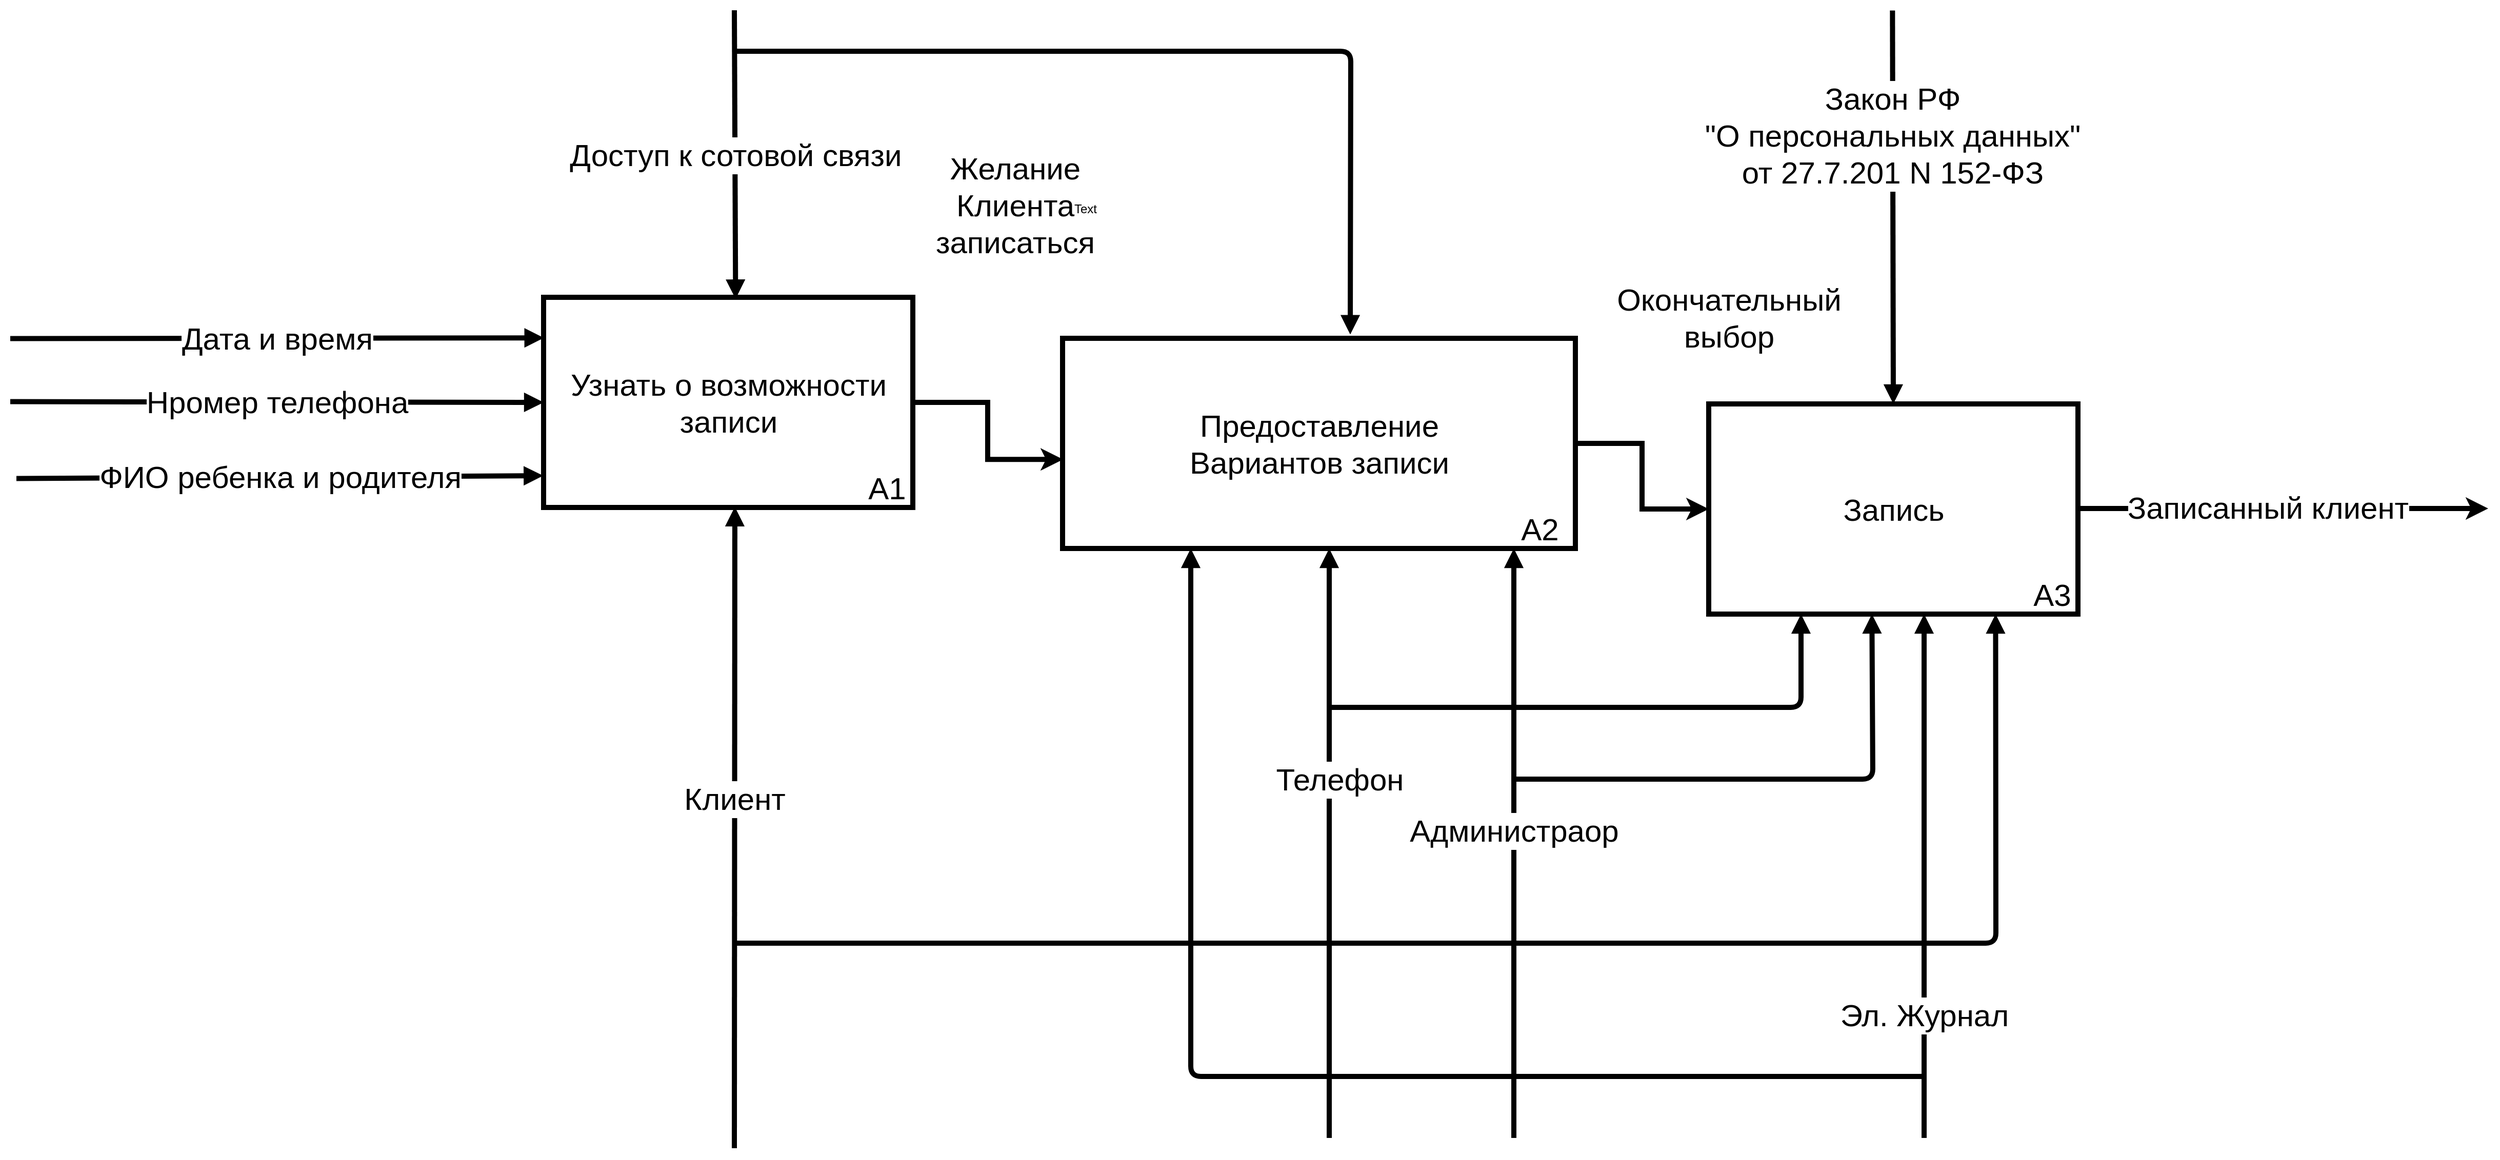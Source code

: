 <mxfile version="13.1.3" type="github"><diagram id="umUKt08_b0THqYxB4QMx" name="Page-1"><mxGraphModel dx="1021" dy="3112" grid="1" gridSize="10" guides="1" tooltips="1" connect="1" arrows="1" fold="1" page="1" pageScale="1" pageWidth="827" pageHeight="1169" math="0" shadow="0"><root><mxCell id="0"/><mxCell id="1" parent="0"/><mxCell id="4Of8lciSdiPJmf7sZ0PA-31" value="" style="endArrow=block;endFill=1;endSize=6;html=1;strokeWidth=5;entryX=0.25;entryY=1;entryDx=0;entryDy=0;" edge="1" parent="1" target="4Of8lciSdiPJmf7sZ0PA-46"><mxGeometry width="100" relative="1" as="geometry"><mxPoint x="3000" y="1240" as="sourcePoint"/><mxPoint x="2310" y="880" as="targetPoint"/><Array as="points"><mxPoint x="2285" y="1240"/></Array></mxGeometry></mxCell><mxCell id="4Of8lciSdiPJmf7sZ0PA-36" value="" style="group" vertex="1" connectable="0" parent="1"><mxGeometry x="1654" y="480" width="360" height="205" as="geometry"/></mxCell><mxCell id="4Of8lciSdiPJmf7sZ0PA-32" value="&lt;div style=&quot;font-size: 30px&quot;&gt;&lt;font style=&quot;font-size: 30px&quot;&gt;Узнать о возможности&lt;/font&gt;&lt;/div&gt;&lt;div style=&quot;font-size: 30px&quot;&gt;&lt;font style=&quot;font-size: 30px&quot;&gt; записи&lt;/font&gt;&lt;/div&gt;" style="html=1;strokeWidth=5;" vertex="1" parent="4Of8lciSdiPJmf7sZ0PA-36"><mxGeometry width="360" height="205.0" as="geometry"/></mxCell><mxCell id="4Of8lciSdiPJmf7sZ0PA-33" value="&lt;br&gt;&lt;font style=&quot;font-size: 30px&quot;&gt;А1&lt;/font&gt;" style="text;html=1;strokeColor=none;fillColor=none;align=center;verticalAlign=middle;whiteSpace=wrap;rounded=0;" vertex="1" parent="4Of8lciSdiPJmf7sZ0PA-36"><mxGeometry x="310" y="153.75" width="50" height="51.25" as="geometry"/></mxCell><mxCell id="4Of8lciSdiPJmf7sZ0PA-37" value="&lt;font style=&quot;font-size: 30px&quot;&gt;&lt;font style=&quot;font-size: 30px&quot;&gt;Дата и время&lt;/font&gt;&lt;br&gt;&lt;/font&gt;" style="endArrow=block;endFill=1;endSize=6;html=1;strokeWidth=5;entryX=0.001;entryY=0.193;entryDx=0;entryDy=0;entryPerimeter=0;" edge="1" parent="1" target="4Of8lciSdiPJmf7sZ0PA-32"><mxGeometry width="100" relative="1" as="geometry"><mxPoint x="1134" y="520.28" as="sourcePoint"/><mxPoint x="1630" y="520" as="targetPoint"/></mxGeometry></mxCell><mxCell id="4Of8lciSdiPJmf7sZ0PA-38" value="&lt;font style=&quot;font-size: 30px&quot;&gt;&lt;font style=&quot;font-size: 30px&quot;&gt;Нромер телефона&lt;/font&gt;&lt;br&gt;&lt;/font&gt;" style="endArrow=block;endFill=1;endSize=6;html=1;strokeWidth=5;entryX=0;entryY=0.5;entryDx=0;entryDy=0;" edge="1" parent="1" target="4Of8lciSdiPJmf7sZ0PA-32"><mxGeometry width="100" relative="1" as="geometry"><mxPoint x="1134" y="581.79" as="sourcePoint"/><mxPoint x="1630" y="582" as="targetPoint"/></mxGeometry></mxCell><mxCell id="4Of8lciSdiPJmf7sZ0PA-39" value="&lt;font style=&quot;font-size: 30px&quot;&gt;&lt;font style=&quot;font-size: 30px&quot;&gt;ФИО ребенка и родителя&lt;/font&gt;&lt;br&gt;&lt;/font&gt;" style="endArrow=block;endFill=1;endSize=6;html=1;strokeWidth=5;entryX=-0.001;entryY=0.849;entryDx=0;entryDy=0;entryPerimeter=0;" edge="1" parent="1" target="4Of8lciSdiPJmf7sZ0PA-32"><mxGeometry width="100" relative="1" as="geometry"><mxPoint x="1140" y="656.72" as="sourcePoint"/><mxPoint x="1620" y="650" as="targetPoint"/></mxGeometry></mxCell><mxCell id="4Of8lciSdiPJmf7sZ0PA-41" value="&lt;font style=&quot;font-size: 30px&quot;&gt;&lt;font style=&quot;font-size: 30px&quot;&gt;Доступ к сотовой связи&lt;/font&gt;&lt;br&gt;&lt;/font&gt;" style="endArrow=block;endFill=1;endSize=6;html=1;strokeWidth=5;entryX=0.52;entryY=0.008;entryDx=0;entryDy=0;entryPerimeter=0;" edge="1" parent="1" target="4Of8lciSdiPJmf7sZ0PA-32"><mxGeometry width="100" relative="1" as="geometry"><mxPoint x="1840" y="200" as="sourcePoint"/><mxPoint x="1840" y="460" as="targetPoint"/></mxGeometry></mxCell><mxCell id="4Of8lciSdiPJmf7sZ0PA-43" value="&lt;font style=&quot;font-size: 20px&quot;&gt;&lt;br&gt;&lt;/font&gt;" style="endArrow=block;endFill=1;endSize=6;html=1;strokeWidth=5;entryX=0.561;entryY=-0.018;entryDx=0;entryDy=0;entryPerimeter=0;" edge="1" parent="1" target="4Of8lciSdiPJmf7sZ0PA-46"><mxGeometry x="-0.222" y="-80" width="100" relative="1" as="geometry"><mxPoint x="1840" y="240" as="sourcePoint"/><mxPoint x="2360" y="470" as="targetPoint"/><Array as="points"><mxPoint x="1920" y="240"/><mxPoint x="2441" y="240"/></Array><mxPoint as="offset"/></mxGeometry></mxCell><mxCell id="4Of8lciSdiPJmf7sZ0PA-44" value="&lt;span style=&quot;font-size: 30px&quot;&gt;Желание Клиента &lt;br&gt;записаться&lt;br&gt;&lt;/span&gt;" style="text;html=1;strokeColor=none;fillColor=none;align=center;verticalAlign=middle;whiteSpace=wrap;rounded=0;" vertex="1" parent="1"><mxGeometry x="2014" y="340" width="200" height="100" as="geometry"/></mxCell><mxCell id="4Of8lciSdiPJmf7sZ0PA-49" value="Text" style="text;html=1;align=center;verticalAlign=middle;resizable=0;points=[];autosize=1;" vertex="1" parent="4Of8lciSdiPJmf7sZ0PA-44"><mxGeometry x="148" y="44" width="40" height="20" as="geometry"/></mxCell><mxCell id="4Of8lciSdiPJmf7sZ0PA-45" value="" style="group" vertex="1" connectable="0" parent="1"><mxGeometry x="2160" y="520" width="500" height="205" as="geometry"/></mxCell><mxCell id="4Of8lciSdiPJmf7sZ0PA-46" value="&lt;font style=&quot;font-size: 30px&quot;&gt;Предоставление&lt;br&gt;Вариантов записи&lt;br&gt;&lt;/font&gt;" style="html=1;strokeWidth=5;" vertex="1" parent="4Of8lciSdiPJmf7sZ0PA-45"><mxGeometry width="500.0" height="205.0" as="geometry"/></mxCell><mxCell id="4Of8lciSdiPJmf7sZ0PA-47" value="&lt;br&gt;&lt;font style=&quot;font-size: 30px&quot;&gt;А2&lt;/font&gt;" style="text;html=1;strokeColor=none;fillColor=none;align=center;verticalAlign=middle;whiteSpace=wrap;rounded=0;" vertex="1" parent="4Of8lciSdiPJmf7sZ0PA-45"><mxGeometry x="430.556" y="153.75" width="69.444" height="51.25" as="geometry"/></mxCell><mxCell id="4Of8lciSdiPJmf7sZ0PA-50" style="edgeStyle=orthogonalEdgeStyle;rounded=0;orthogonalLoop=1;jettySize=auto;html=1;entryX=0.001;entryY=0.576;entryDx=0;entryDy=0;entryPerimeter=0;strokeWidth=5;" edge="1" parent="1" source="4Of8lciSdiPJmf7sZ0PA-32" target="4Of8lciSdiPJmf7sZ0PA-46"><mxGeometry relative="1" as="geometry"/></mxCell><mxCell id="4Of8lciSdiPJmf7sZ0PA-52" value="&lt;font style=&quot;font-size: 30px&quot;&gt;Клиент&lt;/font&gt;" style="endArrow=block;endFill=1;endSize=6;html=1;strokeWidth=5;entryX=0.518;entryY=0.997;entryDx=0;entryDy=0;entryPerimeter=0;" edge="1" parent="1" target="4Of8lciSdiPJmf7sZ0PA-32"><mxGeometry x="0.092" width="100" relative="1" as="geometry"><mxPoint x="1840" y="1310" as="sourcePoint"/><mxPoint x="1840.0" y="690" as="targetPoint"/><mxPoint as="offset"/></mxGeometry></mxCell><mxCell id="4Of8lciSdiPJmf7sZ0PA-53" value="&lt;font style=&quot;font-size: 30px&quot;&gt;Администраор &lt;br&gt;&lt;/font&gt;" style="endArrow=block;endFill=1;endSize=6;html=1;strokeWidth=5;" edge="1" parent="1"><mxGeometry x="0.043" width="100" relative="1" as="geometry"><mxPoint x="2600" y="1300" as="sourcePoint"/><mxPoint x="2600" y="725" as="targetPoint"/><mxPoint as="offset"/></mxGeometry></mxCell><mxCell id="4Of8lciSdiPJmf7sZ0PA-63" value="" style="group" vertex="1" connectable="0" parent="1"><mxGeometry x="2790" y="584" width="360" height="205" as="geometry"/></mxCell><mxCell id="4Of8lciSdiPJmf7sZ0PA-64" value="&lt;div&gt;&lt;font style=&quot;font-size: 30px&quot;&gt;Запись&lt;br&gt;&lt;/font&gt;&lt;/div&gt;" style="html=1;strokeWidth=5;" vertex="1" parent="4Of8lciSdiPJmf7sZ0PA-63"><mxGeometry width="360" height="205.0" as="geometry"/></mxCell><mxCell id="4Of8lciSdiPJmf7sZ0PA-65" value="&lt;br&gt;&lt;font style=&quot;font-size: 30px&quot;&gt;А3&lt;/font&gt;" style="text;html=1;strokeColor=none;fillColor=none;align=center;verticalAlign=middle;whiteSpace=wrap;rounded=0;" vertex="1" parent="4Of8lciSdiPJmf7sZ0PA-63"><mxGeometry x="310" y="153.75" width="50" height="51.25" as="geometry"/></mxCell><mxCell id="4Of8lciSdiPJmf7sZ0PA-66" style="edgeStyle=orthogonalEdgeStyle;rounded=0;orthogonalLoop=1;jettySize=auto;html=1;entryX=0;entryY=0.5;entryDx=0;entryDy=0;strokeWidth=5;" edge="1" parent="1" source="4Of8lciSdiPJmf7sZ0PA-46" target="4Of8lciSdiPJmf7sZ0PA-64"><mxGeometry relative="1" as="geometry"/></mxCell><mxCell id="4Of8lciSdiPJmf7sZ0PA-67" value="&lt;font style=&quot;font-size: 30px&quot;&gt;Телефон &lt;br&gt;&lt;/font&gt;" style="endArrow=block;endFill=1;endSize=6;html=1;strokeWidth=5;" edge="1" parent="1"><mxGeometry x="0.217" y="-10" width="100" relative="1" as="geometry"><mxPoint x="2420" y="1300" as="sourcePoint"/><mxPoint x="2420" y="725.0" as="targetPoint"/><mxPoint as="offset"/></mxGeometry></mxCell><mxCell id="4Of8lciSdiPJmf7sZ0PA-68" value="&lt;font style=&quot;font-size: 30px&quot;&gt;Эл. Журнал &lt;/font&gt;" style="endArrow=block;endFill=1;endSize=6;html=1;strokeWidth=5;" edge="1" parent="1"><mxGeometry x="-0.53" width="100" relative="1" as="geometry"><mxPoint x="3000" y="1300" as="sourcePoint"/><mxPoint x="3000" y="789" as="targetPoint"/><mxPoint as="offset"/></mxGeometry></mxCell><mxCell id="4Of8lciSdiPJmf7sZ0PA-70" value="&lt;font style=&quot;font-size: 30px&quot;&gt;&lt;div&gt;Закон РФ&lt;/div&gt;&lt;div&gt;&quot;О персональных данных&quot;&lt;/div&gt;&lt;div&gt;от 27.7.201 N 152-ФЗ&lt;/div&gt;&lt;/font&gt;" style="endArrow=block;endFill=1;endSize=6;html=1;strokeWidth=5;entryX=0.5;entryY=0;entryDx=0;entryDy=0;" edge="1" parent="1" target="4Of8lciSdiPJmf7sZ0PA-64"><mxGeometry x="-0.368" width="100" relative="1" as="geometry"><mxPoint x="2969.17" y="200.24" as="sourcePoint"/><mxPoint x="2969.61" y="579.76" as="targetPoint"/><mxPoint as="offset"/></mxGeometry></mxCell><mxCell id="4Of8lciSdiPJmf7sZ0PA-71" value="" style="endArrow=block;endFill=1;endSize=6;html=1;strokeWidth=5;entryX=0.777;entryY=1;entryDx=0;entryDy=0;entryPerimeter=0;" edge="1" parent="1" target="4Of8lciSdiPJmf7sZ0PA-64"><mxGeometry x="0.092" width="100" relative="1" as="geometry"><mxPoint x="1840" y="1110" as="sourcePoint"/><mxPoint x="3090" y="830" as="targetPoint"/><mxPoint as="offset"/><Array as="points"><mxPoint x="3070" y="1110"/></Array></mxGeometry></mxCell><mxCell id="4Of8lciSdiPJmf7sZ0PA-76" value="" style="endArrow=block;endFill=1;endSize=6;html=1;strokeWidth=5;entryX=0.442;entryY=1;entryDx=0;entryDy=0;entryPerimeter=0;" edge="1" parent="1" target="4Of8lciSdiPJmf7sZ0PA-64"><mxGeometry width="100" relative="1" as="geometry"><mxPoint x="2600" y="950" as="sourcePoint"/><mxPoint x="2910" y="800" as="targetPoint"/><Array as="points"><mxPoint x="2950" y="950"/></Array></mxGeometry></mxCell><mxCell id="4Of8lciSdiPJmf7sZ0PA-80" value="" style="endArrow=block;endFill=1;endSize=6;html=1;strokeWidth=5;entryX=0.25;entryY=1;entryDx=0;entryDy=0;" edge="1" parent="1" target="4Of8lciSdiPJmf7sZ0PA-64"><mxGeometry width="100" relative="1" as="geometry"><mxPoint x="2420" y="880" as="sourcePoint"/><mxPoint x="2759.12" y="719.0" as="targetPoint"/><Array as="points"><mxPoint x="2880" y="880"/></Array></mxGeometry></mxCell><mxCell id="4Of8lciSdiPJmf7sZ0PA-81" style="edgeStyle=orthogonalEdgeStyle;rounded=0;orthogonalLoop=1;jettySize=auto;html=1;strokeWidth=5;" edge="1" parent="1" source="4Of8lciSdiPJmf7sZ0PA-64"><mxGeometry relative="1" as="geometry"><mxPoint x="3550" y="686" as="targetPoint"/></mxGeometry></mxCell><mxCell id="4Of8lciSdiPJmf7sZ0PA-83" value="&lt;font style=&quot;font-size: 30px&quot;&gt;Записанный клиент&lt;br&gt;&lt;/font&gt;" style="edgeLabel;html=1;align=center;verticalAlign=middle;resizable=0;points=[];" vertex="1" connectable="0" parent="4Of8lciSdiPJmf7sZ0PA-81"><mxGeometry x="0.071" relative="1" as="geometry"><mxPoint x="-29.5" y="-1.0" as="offset"/></mxGeometry></mxCell><mxCell id="4Of8lciSdiPJmf7sZ0PA-84" value="&lt;font style=&quot;font-size: 30px&quot;&gt;Окончательный выбор&lt;/font&gt;" style="text;html=1;strokeColor=none;fillColor=none;align=center;verticalAlign=middle;whiteSpace=wrap;rounded=0;" vertex="1" parent="1"><mxGeometry x="2710" y="465" width="200" height="70" as="geometry"/></mxCell></root></mxGraphModel></diagram></mxfile>